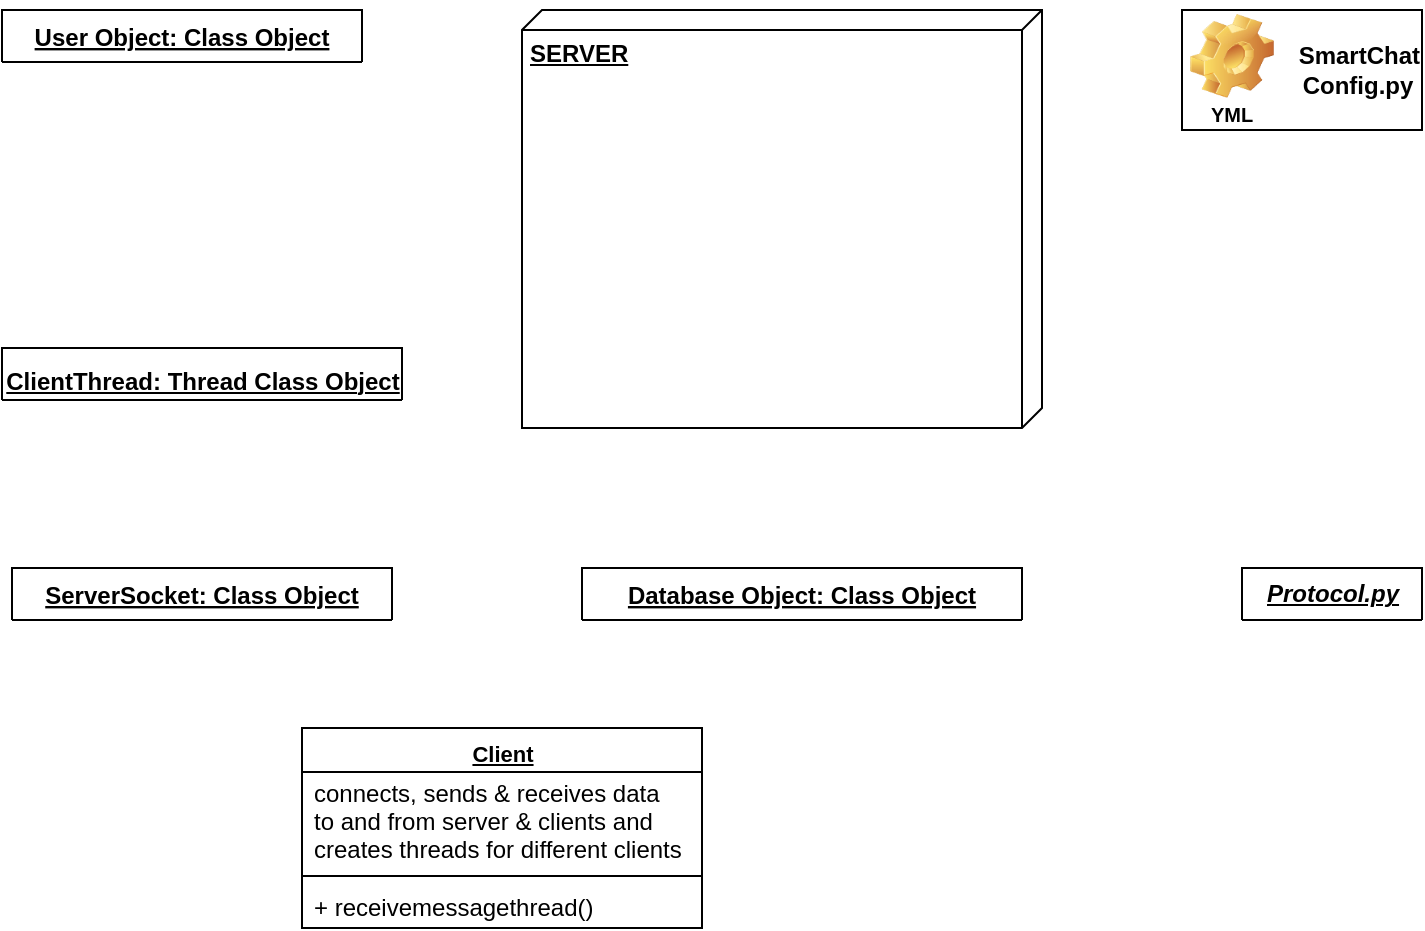 <mxfile version="15.3.7" type="github">
  <diagram id="C5RBs43oDa-KdzZeNtuy" name="Page-1">
    <mxGraphModel dx="981" dy="526" grid="1" gridSize="10" guides="1" tooltips="1" connect="1" arrows="1" fold="1" page="1" pageScale="1" pageWidth="827" pageHeight="1169" math="0" shadow="0">
      <root>
        <mxCell id="WIyWlLk6GJQsqaUBKTNV-0" />
        <mxCell id="WIyWlLk6GJQsqaUBKTNV-1" parent="WIyWlLk6GJQsqaUBKTNV-0" />
        <mxCell id="c3OAgtWylzfshOaT56zN-23" value="User Object: Class Object" style="swimlane;fontStyle=5;childLayout=stackLayout;horizontal=1;startSize=26;fillColor=none;horizontalStack=0;resizeParent=1;resizeParentMax=0;resizeLast=0;collapsible=1;marginBottom=0;rounded=0;shadow=0;sketch=0;" vertex="1" collapsed="1" parent="WIyWlLk6GJQsqaUBKTNV-1">
          <mxGeometry x="50" y="51" width="180" height="26" as="geometry">
            <mxRectangle x="470" y="230" width="230" height="140" as="alternateBounds" />
          </mxGeometry>
        </mxCell>
        <mxCell id="c3OAgtWylzfshOaT56zN-24" value="+ Initialize(ID, Username, Password, &#xa;Email, FirstName, LastName)&#xa;" style="text;strokeColor=none;fillColor=none;align=left;verticalAlign=top;spacingLeft=4;spacingRight=4;overflow=hidden;rotatable=0;points=[[0,0.5],[1,0.5]];portConstraint=eastwest;" vertex="1" parent="c3OAgtWylzfshOaT56zN-23">
          <mxGeometry y="26" width="180" height="34" as="geometry" />
        </mxCell>
        <mxCell id="c3OAgtWylzfshOaT56zN-25" value="+ EncodeJson(user object): Dictionary to &#xa;                                             Json String" style="text;strokeColor=none;fillColor=none;align=left;verticalAlign=top;spacingLeft=4;spacingRight=4;overflow=hidden;rotatable=0;points=[[0,0.5],[1,0.5]];portConstraint=eastwest;" vertex="1" parent="c3OAgtWylzfshOaT56zN-23">
          <mxGeometry y="60" width="180" height="40" as="geometry" />
        </mxCell>
        <mxCell id="c3OAgtWylzfshOaT56zN-26" value="+ DecodeJson(json string): Json String to&#xa;                                            Dictionary" style="text;strokeColor=none;fillColor=none;align=left;verticalAlign=top;spacingLeft=4;spacingRight=4;overflow=hidden;rotatable=0;points=[[0,0.5],[1,0.5]];portConstraint=eastwest;" vertex="1" parent="c3OAgtWylzfshOaT56zN-23">
          <mxGeometry y="100" width="180" height="40" as="geometry" />
        </mxCell>
        <mxCell id="c3OAgtWylzfshOaT56zN-31" value="&lt;b&gt;SmartChat&lt;br&gt;Config.py&amp;nbsp;&lt;/b&gt;" style="html=1;rounded=0;shadow=0;glass=0;sketch=0;fillColor=none;align=right;" vertex="1" parent="WIyWlLk6GJQsqaUBKTNV-1">
          <mxGeometry x="640" y="51" width="120" height="60" as="geometry" />
        </mxCell>
        <mxCell id="c3OAgtWylzfshOaT56zN-30" value="&lt;font style=&quot;font-size: 10px&quot;&gt;YML&lt;/font&gt;" style="label;whiteSpace=wrap;html=1;align=center;verticalAlign=bottom;spacingLeft=0;spacingBottom=4;imageAlign=center;imageVerticalAlign=top;image=img/clipart/Gear_128x128.png;rounded=0;shadow=0;sketch=0;glass=0;fillColor=none;strokeColor=none;" vertex="1" parent="WIyWlLk6GJQsqaUBKTNV-1">
          <mxGeometry x="640" y="46" width="50" height="70" as="geometry" />
        </mxCell>
        <mxCell id="c3OAgtWylzfshOaT56zN-41" value="Database Object: Class Object&#xa;" style="swimlane;fontStyle=5;childLayout=stackLayout;horizontal=1;startSize=26;fillColor=none;horizontalStack=0;resizeParent=1;resizeParentMax=0;resizeLast=0;collapsible=1;marginBottom=0;rounded=0;shadow=0;sketch=0;verticalAlign=top;" vertex="1" collapsed="1" parent="WIyWlLk6GJQsqaUBKTNV-1">
          <mxGeometry x="340" y="330" width="220" height="26" as="geometry">
            <mxRectangle x="200" y="300" width="210" height="136" as="alternateBounds" />
          </mxGeometry>
        </mxCell>
        <mxCell id="c3OAgtWylzfshOaT56zN-42" value="+ Connect (connection string) &#xa;" style="text;strokeColor=default;fillColor=none;align=left;verticalAlign=top;spacingLeft=4;spacingRight=4;overflow=hidden;rotatable=0;points=[[0,0.5],[1,0.5]];portConstraint=eastwest;" vertex="1" parent="c3OAgtWylzfshOaT56zN-41">
          <mxGeometry y="26" width="220" height="22" as="geometry" />
        </mxCell>
        <mxCell id="c3OAgtWylzfshOaT56zN-43" value="+ Add(User object)&#xa;&#xa;" style="text;strokeColor=default;fillColor=none;align=left;verticalAlign=top;spacingLeft=4;spacingRight=4;overflow=hidden;rotatable=0;points=[[0,0.5],[1,0.5]];portConstraint=eastwest;" vertex="1" parent="c3OAgtWylzfshOaT56zN-41">
          <mxGeometry y="48" width="220" height="22" as="geometry" />
        </mxCell>
        <mxCell id="c3OAgtWylzfshOaT56zN-44" value="+ Query(Username)&#xa;&#xa;" style="text;strokeColor=default;fillColor=none;align=left;verticalAlign=top;spacingLeft=4;spacingRight=4;overflow=hidden;rotatable=0;points=[[0,0.5],[1,0.5]];portConstraint=eastwest;" vertex="1" parent="c3OAgtWylzfshOaT56zN-41">
          <mxGeometry y="70" width="220" height="22" as="geometry" />
        </mxCell>
        <mxCell id="c3OAgtWylzfshOaT56zN-45" value="+ Delete(User Id)&#xa;&#xa;" style="text;strokeColor=default;fillColor=none;align=left;verticalAlign=top;spacingLeft=4;spacingRight=4;overflow=hidden;rotatable=0;points=[[0,0.5],[1,0.5]];portConstraint=eastwest;" vertex="1" parent="c3OAgtWylzfshOaT56zN-41">
          <mxGeometry y="92" width="220" height="22" as="geometry" />
        </mxCell>
        <mxCell id="c3OAgtWylzfshOaT56zN-46" value="+ Update(User object)" style="text;strokeColor=none;fillColor=none;align=left;verticalAlign=top;spacingLeft=4;spacingRight=4;overflow=hidden;rotatable=0;points=[[0,0.5],[1,0.5]];portConstraint=eastwest;" vertex="1" parent="c3OAgtWylzfshOaT56zN-41">
          <mxGeometry y="114" width="220" height="22" as="geometry" />
        </mxCell>
        <mxCell id="c3OAgtWylzfshOaT56zN-48" value="ServerSocket: Class Object" style="swimlane;fontStyle=5;childLayout=stackLayout;horizontal=1;startSize=26;fillColor=none;horizontalStack=0;resizeParent=1;resizeParentMax=0;resizeLast=0;collapsible=1;marginBottom=0;rounded=0;shadow=0;glass=0;sketch=0;strokeColor=default;align=center;verticalAlign=top;" vertex="1" collapsed="1" parent="WIyWlLk6GJQsqaUBKTNV-1">
          <mxGeometry x="55" y="330" width="190" height="26" as="geometry">
            <mxRectangle x="200" y="165" width="196" height="98" as="alternateBounds" />
          </mxGeometry>
        </mxCell>
        <mxCell id="c3OAgtWylzfshOaT56zN-49" value="ip address, port, socket" style="text;strokeColor=default;fillColor=none;align=left;verticalAlign=top;spacingLeft=4;spacingRight=4;overflow=hidden;rotatable=0;points=[[0,0.5],[1,0.5]];portConstraint=eastwest;" vertex="1" parent="c3OAgtWylzfshOaT56zN-48">
          <mxGeometry y="26" width="190" height="24" as="geometry" />
        </mxCell>
        <mxCell id="c3OAgtWylzfshOaT56zN-50" value="+ Initialize()" style="text;strokeColor=none;fillColor=none;align=left;verticalAlign=top;spacingLeft=4;spacingRight=4;overflow=hidden;rotatable=0;points=[[0,0.5],[1,0.5]];portConstraint=eastwest;" vertex="1" parent="c3OAgtWylzfshOaT56zN-48">
          <mxGeometry y="50" width="190" height="22" as="geometry" />
        </mxCell>
        <mxCell id="c3OAgtWylzfshOaT56zN-51" value="+ listen()" style="text;strokeColor=none;fillColor=none;align=left;verticalAlign=top;spacingLeft=4;spacingRight=4;overflow=hidden;rotatable=0;points=[[0,0.5],[1,0.5]];portConstraint=eastwest;" vertex="1" parent="c3OAgtWylzfshOaT56zN-48">
          <mxGeometry y="72" width="190" height="26" as="geometry" />
        </mxCell>
        <mxCell id="c3OAgtWylzfshOaT56zN-52" value="&lt;b&gt;&lt;u&gt;&lt;font style=&quot;font-size: 12px&quot;&gt;ClientThread: Thread Class Object&lt;/font&gt;&lt;/u&gt;&lt;/b&gt;" style="swimlane;fontStyle=0;childLayout=stackLayout;horizontal=1;startSize=26;fillColor=none;horizontalStack=0;resizeParent=1;resizeParentMax=0;resizeLast=0;collapsible=1;marginBottom=0;rounded=0;shadow=0;glass=0;sketch=0;verticalAlign=bottom;html=1;perimeterSpacing=0;strokeWidth=1;strokeColor=default;fontSize=11;" vertex="1" collapsed="1" parent="WIyWlLk6GJQsqaUBKTNV-1">
          <mxGeometry x="50" y="220" width="200" height="26" as="geometry">
            <mxRectangle x="200" y="90" width="240" height="70" as="alternateBounds" />
          </mxGeometry>
        </mxCell>
        <mxCell id="c3OAgtWylzfshOaT56zN-53" value="Server Object, Socket Object, IP Address" style="text;strokeColor=default;fillColor=none;align=left;verticalAlign=top;spacingLeft=4;spacingRight=4;overflow=hidden;rotatable=0;points=[[0,0.5],[1,0.5]];portConstraint=eastwest;" vertex="1" parent="c3OAgtWylzfshOaT56zN-52">
          <mxGeometry y="26" width="200" height="22" as="geometry" />
        </mxCell>
        <mxCell id="c3OAgtWylzfshOaT56zN-54" value="+ Run()" style="text;strokeColor=none;fillColor=none;align=left;verticalAlign=top;spacingLeft=4;spacingRight=4;overflow=hidden;rotatable=0;points=[[0,0.5],[1,0.5]];portConstraint=eastwest;" vertex="1" parent="c3OAgtWylzfshOaT56zN-52">
          <mxGeometry y="48" width="200" height="22" as="geometry" />
        </mxCell>
        <mxCell id="c3OAgtWylzfshOaT56zN-57" value="&lt;i&gt;&lt;u&gt;&lt;font style=&quot;font-size: 12px&quot;&gt;Protocol.py&lt;/font&gt;&lt;/u&gt;&lt;/i&gt;" style="swimlane;fontStyle=1;align=center;verticalAlign=middle;childLayout=stackLayout;horizontal=1;startSize=26;horizontalStack=0;resizeParent=1;resizeParentMax=0;resizeLast=0;collapsible=1;marginBottom=0;rounded=0;shadow=0;glass=0;sketch=0;fontSize=11;strokeColor=default;strokeWidth=1;fillColor=none;html=1;" vertex="1" collapsed="1" parent="WIyWlLk6GJQsqaUBKTNV-1">
          <mxGeometry x="670" y="330" width="90" height="26" as="geometry">
            <mxRectangle x="200" y="360" width="170" height="310" as="alternateBounds" />
          </mxGeometry>
        </mxCell>
        <mxCell id="c3OAgtWylzfshOaT56zN-58" value="Globals" style="text;strokeColor=none;fillColor=none;align=left;verticalAlign=middle;spacingLeft=4;spacingRight=4;overflow=hidden;rotatable=0;points=[[0,0.5],[1,0.5]];portConstraint=eastwest;fontStyle=1" vertex="1" parent="c3OAgtWylzfshOaT56zN-57">
          <mxGeometry y="26" width="90" height="24" as="geometry" />
        </mxCell>
        <mxCell id="c3OAgtWylzfshOaT56zN-60" value="Request: Class Object" style="text;strokeColor=default;fillColor=none;align=left;verticalAlign=middle;spacingLeft=4;spacingRight=4;overflow=hidden;rotatable=0;points=[[0,0.5],[1,0.5]];portConstraint=eastwest;fontStyle=5" vertex="1" parent="c3OAgtWylzfshOaT56zN-57">
          <mxGeometry y="50" width="90" height="22" as="geometry" />
        </mxCell>
        <mxCell id="c3OAgtWylzfshOaT56zN-66" value="Command, Request ID,&#xa;Payload" style="text;strokeColor=none;fillColor=none;align=left;verticalAlign=middle;spacingLeft=4;spacingRight=4;overflow=hidden;rotatable=0;points=[[0,0.5],[1,0.5]];portConstraint=eastwest;fontStyle=0;fontSize=11;" vertex="1" parent="c3OAgtWylzfshOaT56zN-57">
          <mxGeometry y="72" width="90" height="32" as="geometry" />
        </mxCell>
        <mxCell id="c3OAgtWylzfshOaT56zN-67" value="+ EncodeJson(object): &#xa;Dictionary to Json String" style="text;strokeColor=none;fillColor=none;align=left;verticalAlign=middle;spacingLeft=4;spacingRight=4;overflow=hidden;rotatable=0;points=[[0,0.5],[1,0.5]];portConstraint=eastwest;fontStyle=0" vertex="1" parent="c3OAgtWylzfshOaT56zN-57">
          <mxGeometry y="104" width="90" height="38" as="geometry" />
        </mxCell>
        <mxCell id="c3OAgtWylzfshOaT56zN-68" value="+ DecodeJson(json string):&#xa;Json String to Dictionary" style="text;strokeColor=none;fillColor=none;align=left;verticalAlign=middle;spacingLeft=4;spacingRight=4;overflow=hidden;rotatable=0;points=[[0,0.5],[1,0.5]];portConstraint=eastwest;fontStyle=0" vertex="1" parent="c3OAgtWylzfshOaT56zN-57">
          <mxGeometry y="142" width="90" height="38" as="geometry" />
        </mxCell>
        <mxCell id="c3OAgtWylzfshOaT56zN-69" value="Response: Class Object" style="text;strokeColor=default;fillColor=none;align=left;verticalAlign=middle;spacingLeft=4;spacingRight=4;overflow=hidden;rotatable=0;points=[[0,0.5],[1,0.5]];portConstraint=eastwest;fontStyle=1" vertex="1" parent="c3OAgtWylzfshOaT56zN-57">
          <mxGeometry y="180" width="90" height="22" as="geometry" />
        </mxCell>
        <mxCell id="c3OAgtWylzfshOaT56zN-70" value="Response Code, Request ID,&#xa;Message, Payload" style="text;strokeColor=none;fillColor=none;align=left;verticalAlign=middle;spacingLeft=4;spacingRight=4;overflow=hidden;rotatable=0;points=[[0,0.5],[1,0.5]];portConstraint=eastwest;fontStyle=0" vertex="1" parent="c3OAgtWylzfshOaT56zN-57">
          <mxGeometry y="202" width="90" height="32" as="geometry" />
        </mxCell>
        <mxCell id="c3OAgtWylzfshOaT56zN-71" value="+ EncodeJson(object):&#xa;Dictionary to Json String" style="text;strokeColor=none;fillColor=none;align=left;verticalAlign=middle;spacingLeft=4;spacingRight=4;overflow=hidden;rotatable=0;points=[[0,0.5],[1,0.5]];portConstraint=eastwest;fontStyle=0" vertex="1" parent="c3OAgtWylzfshOaT56zN-57">
          <mxGeometry y="234" width="90" height="38" as="geometry" />
        </mxCell>
        <mxCell id="c3OAgtWylzfshOaT56zN-72" value="+ DecodeJson(json string):&#xa;Json String to Dictionary" style="text;strokeColor=none;fillColor=none;align=left;verticalAlign=middle;spacingLeft=4;spacingRight=4;overflow=hidden;rotatable=0;points=[[0,0.5],[1,0.5]];portConstraint=eastwest;fontStyle=0" vertex="1" parent="c3OAgtWylzfshOaT56zN-57">
          <mxGeometry y="272" width="90" height="38" as="geometry" />
        </mxCell>
        <mxCell id="c3OAgtWylzfshOaT56zN-75" value="Client" style="swimlane;fontStyle=5;align=center;verticalAlign=top;childLayout=stackLayout;horizontal=1;startSize=22;horizontalStack=0;resizeParent=1;resizeParentMax=0;resizeLast=0;collapsible=1;marginBottom=0;rounded=0;shadow=0;glass=0;sketch=0;fontSize=11;strokeColor=default;strokeWidth=1;fillColor=none;html=1;" vertex="1" parent="WIyWlLk6GJQsqaUBKTNV-1">
          <mxGeometry x="200" y="410" width="200" height="100" as="geometry" />
        </mxCell>
        <mxCell id="c3OAgtWylzfshOaT56zN-76" value="connects, sends &amp; receives data&#xa;to and from server &amp; clients and&#xa;creates threads for different clients" style="text;strokeColor=none;fillColor=none;align=left;verticalAlign=middle;spacingLeft=4;spacingRight=4;overflow=hidden;rotatable=0;points=[[0,0.5],[1,0.5]];portConstraint=eastwest;" vertex="1" parent="c3OAgtWylzfshOaT56zN-75">
          <mxGeometry y="22" width="200" height="48" as="geometry" />
        </mxCell>
        <mxCell id="c3OAgtWylzfshOaT56zN-77" value="" style="line;strokeWidth=1;fillColor=none;align=left;verticalAlign=middle;spacingTop=-1;spacingLeft=3;spacingRight=3;rotatable=0;labelPosition=right;points=[];portConstraint=eastwest;" vertex="1" parent="c3OAgtWylzfshOaT56zN-75">
          <mxGeometry y="70" width="200" height="8" as="geometry" />
        </mxCell>
        <mxCell id="c3OAgtWylzfshOaT56zN-78" value="+ receivemessagethread()" style="text;strokeColor=none;fillColor=none;align=left;verticalAlign=middle;spacingLeft=4;spacingRight=4;overflow=hidden;rotatable=0;points=[[0,0.5],[1,0.5]];portConstraint=eastwest;" vertex="1" parent="c3OAgtWylzfshOaT56zN-75">
          <mxGeometry y="78" width="200" height="22" as="geometry" />
        </mxCell>
        <mxCell id="c3OAgtWylzfshOaT56zN-81" value="&lt;b&gt;&lt;font style=&quot;font-size: 12px&quot;&gt;SERVER&lt;/font&gt;&lt;/b&gt;" style="verticalAlign=top;align=left;spacingTop=8;spacingLeft=2;spacingRight=12;shape=cube;size=10;direction=south;fontStyle=4;html=1;rounded=0;shadow=0;glass=0;sketch=0;fontSize=11;strokeColor=default;strokeWidth=1;fillColor=none;" vertex="1" parent="WIyWlLk6GJQsqaUBKTNV-1">
          <mxGeometry x="310" y="51" width="260" height="209" as="geometry" />
        </mxCell>
      </root>
    </mxGraphModel>
  </diagram>
</mxfile>
